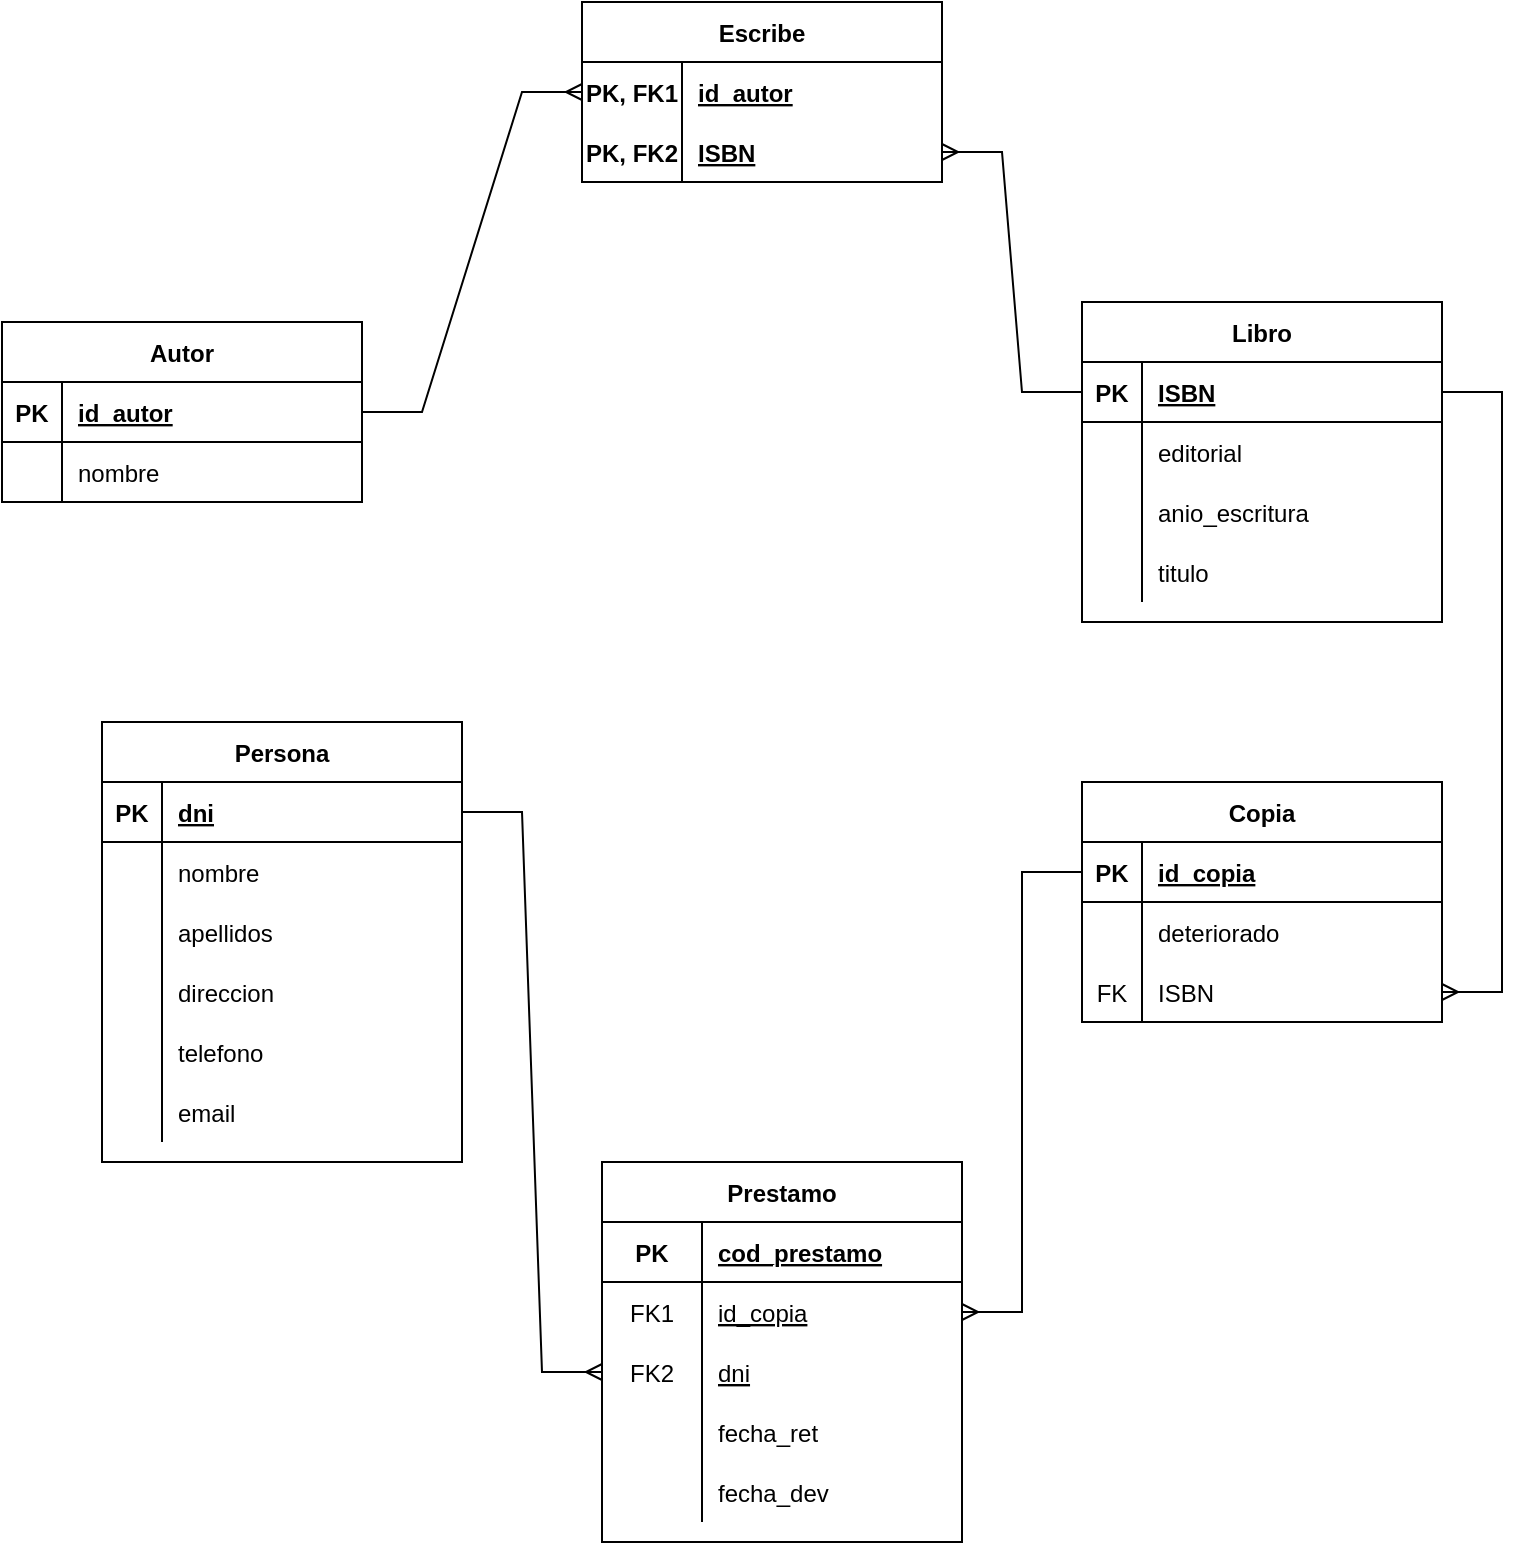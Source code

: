 <mxfile version="16.5.1" type="device"><diagram id="R2lEEEUBdFMjLlhIrx00" name="Page-1"><mxGraphModel dx="1102" dy="685" grid="1" gridSize="10" guides="1" tooltips="1" connect="1" arrows="1" fold="1" page="1" pageScale="1" pageWidth="850" pageHeight="1100" math="0" shadow="0" extFonts="Permanent Marker^https://fonts.googleapis.com/css?family=Permanent+Marker"><root><mxCell id="0"/><mxCell id="1" parent="0"/><mxCell id="UFgGB9kS0tSjBoRq6BNC-1" value="Autor" style="shape=table;startSize=30;container=1;collapsible=1;childLayout=tableLayout;fixedRows=1;rowLines=0;fontStyle=1;align=center;resizeLast=1;" parent="1" vertex="1"><mxGeometry x="30" y="190" width="180" height="90" as="geometry"/></mxCell><mxCell id="UFgGB9kS0tSjBoRq6BNC-2" value="" style="shape=tableRow;horizontal=0;startSize=0;swimlaneHead=0;swimlaneBody=0;fillColor=none;collapsible=0;dropTarget=0;points=[[0,0.5],[1,0.5]];portConstraint=eastwest;top=0;left=0;right=0;bottom=1;" parent="UFgGB9kS0tSjBoRq6BNC-1" vertex="1"><mxGeometry y="30" width="180" height="30" as="geometry"/></mxCell><mxCell id="UFgGB9kS0tSjBoRq6BNC-3" value="PK" style="shape=partialRectangle;connectable=0;fillColor=none;top=0;left=0;bottom=0;right=0;fontStyle=1;overflow=hidden;" parent="UFgGB9kS0tSjBoRq6BNC-2" vertex="1"><mxGeometry width="30" height="30" as="geometry"><mxRectangle width="30" height="30" as="alternateBounds"/></mxGeometry></mxCell><mxCell id="UFgGB9kS0tSjBoRq6BNC-4" value="id_autor" style="shape=partialRectangle;connectable=0;fillColor=none;top=0;left=0;bottom=0;right=0;align=left;spacingLeft=6;fontStyle=5;overflow=hidden;" parent="UFgGB9kS0tSjBoRq6BNC-2" vertex="1"><mxGeometry x="30" width="150" height="30" as="geometry"><mxRectangle width="150" height="30" as="alternateBounds"/></mxGeometry></mxCell><mxCell id="UFgGB9kS0tSjBoRq6BNC-5" value="" style="shape=tableRow;horizontal=0;startSize=0;swimlaneHead=0;swimlaneBody=0;fillColor=none;collapsible=0;dropTarget=0;points=[[0,0.5],[1,0.5]];portConstraint=eastwest;top=0;left=0;right=0;bottom=0;" parent="UFgGB9kS0tSjBoRq6BNC-1" vertex="1"><mxGeometry y="60" width="180" height="30" as="geometry"/></mxCell><mxCell id="UFgGB9kS0tSjBoRq6BNC-6" value="" style="shape=partialRectangle;connectable=0;fillColor=none;top=0;left=0;bottom=0;right=0;editable=1;overflow=hidden;" parent="UFgGB9kS0tSjBoRq6BNC-5" vertex="1"><mxGeometry width="30" height="30" as="geometry"><mxRectangle width="30" height="30" as="alternateBounds"/></mxGeometry></mxCell><mxCell id="UFgGB9kS0tSjBoRq6BNC-7" value="nombre" style="shape=partialRectangle;connectable=0;fillColor=none;top=0;left=0;bottom=0;right=0;align=left;spacingLeft=6;overflow=hidden;" parent="UFgGB9kS0tSjBoRq6BNC-5" vertex="1"><mxGeometry x="30" width="150" height="30" as="geometry"><mxRectangle width="150" height="30" as="alternateBounds"/></mxGeometry></mxCell><mxCell id="UFgGB9kS0tSjBoRq6BNC-14" value="Libro" style="shape=table;startSize=30;container=1;collapsible=1;childLayout=tableLayout;fixedRows=1;rowLines=0;fontStyle=1;align=center;resizeLast=1;" parent="1" vertex="1"><mxGeometry x="570" y="180" width="180" height="160" as="geometry"/></mxCell><mxCell id="UFgGB9kS0tSjBoRq6BNC-15" value="" style="shape=tableRow;horizontal=0;startSize=0;swimlaneHead=0;swimlaneBody=0;fillColor=none;collapsible=0;dropTarget=0;points=[[0,0.5],[1,0.5]];portConstraint=eastwest;top=0;left=0;right=0;bottom=1;" parent="UFgGB9kS0tSjBoRq6BNC-14" vertex="1"><mxGeometry y="30" width="180" height="30" as="geometry"/></mxCell><mxCell id="UFgGB9kS0tSjBoRq6BNC-16" value="PK" style="shape=partialRectangle;connectable=0;fillColor=none;top=0;left=0;bottom=0;right=0;fontStyle=1;overflow=hidden;" parent="UFgGB9kS0tSjBoRq6BNC-15" vertex="1"><mxGeometry width="30" height="30" as="geometry"><mxRectangle width="30" height="30" as="alternateBounds"/></mxGeometry></mxCell><mxCell id="UFgGB9kS0tSjBoRq6BNC-17" value="ISBN" style="shape=partialRectangle;connectable=0;fillColor=none;top=0;left=0;bottom=0;right=0;align=left;spacingLeft=6;fontStyle=5;overflow=hidden;" parent="UFgGB9kS0tSjBoRq6BNC-15" vertex="1"><mxGeometry x="30" width="150" height="30" as="geometry"><mxRectangle width="150" height="30" as="alternateBounds"/></mxGeometry></mxCell><mxCell id="UFgGB9kS0tSjBoRq6BNC-18" value="" style="shape=tableRow;horizontal=0;startSize=0;swimlaneHead=0;swimlaneBody=0;fillColor=none;collapsible=0;dropTarget=0;points=[[0,0.5],[1,0.5]];portConstraint=eastwest;top=0;left=0;right=0;bottom=0;" parent="UFgGB9kS0tSjBoRq6BNC-14" vertex="1"><mxGeometry y="60" width="180" height="30" as="geometry"/></mxCell><mxCell id="UFgGB9kS0tSjBoRq6BNC-19" value="" style="shape=partialRectangle;connectable=0;fillColor=none;top=0;left=0;bottom=0;right=0;editable=1;overflow=hidden;" parent="UFgGB9kS0tSjBoRq6BNC-18" vertex="1"><mxGeometry width="30" height="30" as="geometry"><mxRectangle width="30" height="30" as="alternateBounds"/></mxGeometry></mxCell><mxCell id="UFgGB9kS0tSjBoRq6BNC-20" value="editorial" style="shape=partialRectangle;connectable=0;fillColor=none;top=0;left=0;bottom=0;right=0;align=left;spacingLeft=6;overflow=hidden;" parent="UFgGB9kS0tSjBoRq6BNC-18" vertex="1"><mxGeometry x="30" width="150" height="30" as="geometry"><mxRectangle width="150" height="30" as="alternateBounds"/></mxGeometry></mxCell><mxCell id="UFgGB9kS0tSjBoRq6BNC-21" value="" style="shape=tableRow;horizontal=0;startSize=0;swimlaneHead=0;swimlaneBody=0;fillColor=none;collapsible=0;dropTarget=0;points=[[0,0.5],[1,0.5]];portConstraint=eastwest;top=0;left=0;right=0;bottom=0;" parent="UFgGB9kS0tSjBoRq6BNC-14" vertex="1"><mxGeometry y="90" width="180" height="30" as="geometry"/></mxCell><mxCell id="UFgGB9kS0tSjBoRq6BNC-22" value="" style="shape=partialRectangle;connectable=0;fillColor=none;top=0;left=0;bottom=0;right=0;editable=1;overflow=hidden;" parent="UFgGB9kS0tSjBoRq6BNC-21" vertex="1"><mxGeometry width="30" height="30" as="geometry"><mxRectangle width="30" height="30" as="alternateBounds"/></mxGeometry></mxCell><mxCell id="UFgGB9kS0tSjBoRq6BNC-23" value="anio_escritura" style="shape=partialRectangle;connectable=0;fillColor=none;top=0;left=0;bottom=0;right=0;align=left;spacingLeft=6;overflow=hidden;" parent="UFgGB9kS0tSjBoRq6BNC-21" vertex="1"><mxGeometry x="30" width="150" height="30" as="geometry"><mxRectangle width="150" height="30" as="alternateBounds"/></mxGeometry></mxCell><mxCell id="UFgGB9kS0tSjBoRq6BNC-24" value="" style="shape=tableRow;horizontal=0;startSize=0;swimlaneHead=0;swimlaneBody=0;fillColor=none;collapsible=0;dropTarget=0;points=[[0,0.5],[1,0.5]];portConstraint=eastwest;top=0;left=0;right=0;bottom=0;" parent="UFgGB9kS0tSjBoRq6BNC-14" vertex="1"><mxGeometry y="120" width="180" height="30" as="geometry"/></mxCell><mxCell id="UFgGB9kS0tSjBoRq6BNC-25" value="" style="shape=partialRectangle;connectable=0;fillColor=none;top=0;left=0;bottom=0;right=0;editable=1;overflow=hidden;" parent="UFgGB9kS0tSjBoRq6BNC-24" vertex="1"><mxGeometry width="30" height="30" as="geometry"><mxRectangle width="30" height="30" as="alternateBounds"/></mxGeometry></mxCell><mxCell id="UFgGB9kS0tSjBoRq6BNC-26" value="titulo" style="shape=partialRectangle;connectable=0;fillColor=none;top=0;left=0;bottom=0;right=0;align=left;spacingLeft=6;overflow=hidden;" parent="UFgGB9kS0tSjBoRq6BNC-24" vertex="1"><mxGeometry x="30" width="150" height="30" as="geometry"><mxRectangle width="150" height="30" as="alternateBounds"/></mxGeometry></mxCell><mxCell id="UFgGB9kS0tSjBoRq6BNC-27" value="Escribe" style="shape=table;startSize=30;container=1;collapsible=1;childLayout=tableLayout;fixedRows=1;rowLines=0;fontStyle=1;align=center;resizeLast=1;" parent="1" vertex="1"><mxGeometry x="320" y="30" width="180" height="90" as="geometry"><mxRectangle x="320" y="30" width="80" height="30" as="alternateBounds"/></mxGeometry></mxCell><mxCell id="UFgGB9kS0tSjBoRq6BNC-41" value="" style="shape=tableRow;horizontal=0;startSize=0;swimlaneHead=0;swimlaneBody=0;fillColor=none;collapsible=0;dropTarget=0;points=[[0,0.5],[1,0.5]];portConstraint=eastwest;top=0;left=0;right=0;bottom=0;" parent="UFgGB9kS0tSjBoRq6BNC-27" vertex="1"><mxGeometry y="30" width="180" height="30" as="geometry"/></mxCell><mxCell id="UFgGB9kS0tSjBoRq6BNC-42" value="PK, FK1" style="shape=partialRectangle;connectable=0;fillColor=none;top=0;left=0;bottom=0;right=0;fontStyle=1;overflow=hidden;" parent="UFgGB9kS0tSjBoRq6BNC-41" vertex="1"><mxGeometry width="50" height="30" as="geometry"><mxRectangle width="50" height="30" as="alternateBounds"/></mxGeometry></mxCell><mxCell id="UFgGB9kS0tSjBoRq6BNC-43" value="id_autor" style="shape=partialRectangle;connectable=0;fillColor=none;top=0;left=0;bottom=0;right=0;align=left;spacingLeft=6;fontStyle=5;overflow=hidden;" parent="UFgGB9kS0tSjBoRq6BNC-41" vertex="1"><mxGeometry x="50" width="130" height="30" as="geometry"><mxRectangle width="130" height="30" as="alternateBounds"/></mxGeometry></mxCell><mxCell id="UFgGB9kS0tSjBoRq6BNC-28" value="" style="shape=tableRow;horizontal=0;startSize=0;swimlaneHead=0;swimlaneBody=0;fillColor=none;collapsible=0;dropTarget=0;points=[[0,0.5],[1,0.5]];portConstraint=eastwest;top=0;left=0;right=0;bottom=1;" parent="UFgGB9kS0tSjBoRq6BNC-27" vertex="1"><mxGeometry y="60" width="180" height="30" as="geometry"/></mxCell><mxCell id="UFgGB9kS0tSjBoRq6BNC-29" value="PK, FK2" style="shape=partialRectangle;connectable=0;fillColor=none;top=0;left=0;bottom=0;right=0;fontStyle=1;overflow=hidden;" parent="UFgGB9kS0tSjBoRq6BNC-28" vertex="1"><mxGeometry width="50" height="30" as="geometry"><mxRectangle width="50" height="30" as="alternateBounds"/></mxGeometry></mxCell><mxCell id="UFgGB9kS0tSjBoRq6BNC-30" value="ISBN" style="shape=partialRectangle;connectable=0;fillColor=none;top=0;left=0;bottom=0;right=0;align=left;spacingLeft=6;fontStyle=5;overflow=hidden;" parent="UFgGB9kS0tSjBoRq6BNC-28" vertex="1"><mxGeometry x="50" width="130" height="30" as="geometry"><mxRectangle width="130" height="30" as="alternateBounds"/></mxGeometry></mxCell><mxCell id="UFgGB9kS0tSjBoRq6BNC-47" value="Persona" style="shape=table;startSize=30;container=1;collapsible=1;childLayout=tableLayout;fixedRows=1;rowLines=0;fontStyle=1;align=center;resizeLast=1;fillColor=none;" parent="1" vertex="1"><mxGeometry x="80" y="390" width="180" height="220" as="geometry"/></mxCell><mxCell id="UFgGB9kS0tSjBoRq6BNC-48" value="" style="shape=tableRow;horizontal=0;startSize=0;swimlaneHead=0;swimlaneBody=0;fillColor=none;collapsible=0;dropTarget=0;points=[[0,0.5],[1,0.5]];portConstraint=eastwest;top=0;left=0;right=0;bottom=1;" parent="UFgGB9kS0tSjBoRq6BNC-47" vertex="1"><mxGeometry y="30" width="180" height="30" as="geometry"/></mxCell><mxCell id="UFgGB9kS0tSjBoRq6BNC-49" value="PK" style="shape=partialRectangle;connectable=0;fillColor=none;top=0;left=0;bottom=0;right=0;fontStyle=1;overflow=hidden;" parent="UFgGB9kS0tSjBoRq6BNC-48" vertex="1"><mxGeometry width="30" height="30" as="geometry"><mxRectangle width="30" height="30" as="alternateBounds"/></mxGeometry></mxCell><mxCell id="UFgGB9kS0tSjBoRq6BNC-50" value="dni" style="shape=partialRectangle;connectable=0;fillColor=none;top=0;left=0;bottom=0;right=0;align=left;spacingLeft=6;fontStyle=5;overflow=hidden;" parent="UFgGB9kS0tSjBoRq6BNC-48" vertex="1"><mxGeometry x="30" width="150" height="30" as="geometry"><mxRectangle width="150" height="30" as="alternateBounds"/></mxGeometry></mxCell><mxCell id="UFgGB9kS0tSjBoRq6BNC-51" value="" style="shape=tableRow;horizontal=0;startSize=0;swimlaneHead=0;swimlaneBody=0;fillColor=none;collapsible=0;dropTarget=0;points=[[0,0.5],[1,0.5]];portConstraint=eastwest;top=0;left=0;right=0;bottom=0;" parent="UFgGB9kS0tSjBoRq6BNC-47" vertex="1"><mxGeometry y="60" width="180" height="30" as="geometry"/></mxCell><mxCell id="UFgGB9kS0tSjBoRq6BNC-52" value="" style="shape=partialRectangle;connectable=0;fillColor=none;top=0;left=0;bottom=0;right=0;editable=1;overflow=hidden;" parent="UFgGB9kS0tSjBoRq6BNC-51" vertex="1"><mxGeometry width="30" height="30" as="geometry"><mxRectangle width="30" height="30" as="alternateBounds"/></mxGeometry></mxCell><mxCell id="UFgGB9kS0tSjBoRq6BNC-53" value="nombre" style="shape=partialRectangle;connectable=0;fillColor=none;top=0;left=0;bottom=0;right=0;align=left;spacingLeft=6;overflow=hidden;" parent="UFgGB9kS0tSjBoRq6BNC-51" vertex="1"><mxGeometry x="30" width="150" height="30" as="geometry"><mxRectangle width="150" height="30" as="alternateBounds"/></mxGeometry></mxCell><mxCell id="UFgGB9kS0tSjBoRq6BNC-54" value="" style="shape=tableRow;horizontal=0;startSize=0;swimlaneHead=0;swimlaneBody=0;fillColor=none;collapsible=0;dropTarget=0;points=[[0,0.5],[1,0.5]];portConstraint=eastwest;top=0;left=0;right=0;bottom=0;" parent="UFgGB9kS0tSjBoRq6BNC-47" vertex="1"><mxGeometry y="90" width="180" height="30" as="geometry"/></mxCell><mxCell id="UFgGB9kS0tSjBoRq6BNC-55" value="" style="shape=partialRectangle;connectable=0;fillColor=none;top=0;left=0;bottom=0;right=0;editable=1;overflow=hidden;" parent="UFgGB9kS0tSjBoRq6BNC-54" vertex="1"><mxGeometry width="30" height="30" as="geometry"><mxRectangle width="30" height="30" as="alternateBounds"/></mxGeometry></mxCell><mxCell id="UFgGB9kS0tSjBoRq6BNC-56" value="apellidos" style="shape=partialRectangle;connectable=0;fillColor=none;top=0;left=0;bottom=0;right=0;align=left;spacingLeft=6;overflow=hidden;" parent="UFgGB9kS0tSjBoRq6BNC-54" vertex="1"><mxGeometry x="30" width="150" height="30" as="geometry"><mxRectangle width="150" height="30" as="alternateBounds"/></mxGeometry></mxCell><mxCell id="UFgGB9kS0tSjBoRq6BNC-57" value="" style="shape=tableRow;horizontal=0;startSize=0;swimlaneHead=0;swimlaneBody=0;fillColor=none;collapsible=0;dropTarget=0;points=[[0,0.5],[1,0.5]];portConstraint=eastwest;top=0;left=0;right=0;bottom=0;" parent="UFgGB9kS0tSjBoRq6BNC-47" vertex="1"><mxGeometry y="120" width="180" height="30" as="geometry"/></mxCell><mxCell id="UFgGB9kS0tSjBoRq6BNC-58" value="" style="shape=partialRectangle;connectable=0;fillColor=none;top=0;left=0;bottom=0;right=0;editable=1;overflow=hidden;" parent="UFgGB9kS0tSjBoRq6BNC-57" vertex="1"><mxGeometry width="30" height="30" as="geometry"><mxRectangle width="30" height="30" as="alternateBounds"/></mxGeometry></mxCell><mxCell id="UFgGB9kS0tSjBoRq6BNC-59" value="direccion" style="shape=partialRectangle;connectable=0;fillColor=none;top=0;left=0;bottom=0;right=0;align=left;spacingLeft=6;overflow=hidden;" parent="UFgGB9kS0tSjBoRq6BNC-57" vertex="1"><mxGeometry x="30" width="150" height="30" as="geometry"><mxRectangle width="150" height="30" as="alternateBounds"/></mxGeometry></mxCell><mxCell id="UFgGB9kS0tSjBoRq6BNC-61" value="" style="shape=tableRow;horizontal=0;startSize=0;swimlaneHead=0;swimlaneBody=0;fillColor=none;collapsible=0;dropTarget=0;points=[[0,0.5],[1,0.5]];portConstraint=eastwest;top=0;left=0;right=0;bottom=0;" parent="UFgGB9kS0tSjBoRq6BNC-47" vertex="1"><mxGeometry y="150" width="180" height="30" as="geometry"/></mxCell><mxCell id="UFgGB9kS0tSjBoRq6BNC-62" value="" style="shape=partialRectangle;connectable=0;fillColor=none;top=0;left=0;bottom=0;right=0;editable=1;overflow=hidden;" parent="UFgGB9kS0tSjBoRq6BNC-61" vertex="1"><mxGeometry width="30" height="30" as="geometry"><mxRectangle width="30" height="30" as="alternateBounds"/></mxGeometry></mxCell><mxCell id="UFgGB9kS0tSjBoRq6BNC-63" value="telefono" style="shape=partialRectangle;connectable=0;fillColor=none;top=0;left=0;bottom=0;right=0;align=left;spacingLeft=6;overflow=hidden;" parent="UFgGB9kS0tSjBoRq6BNC-61" vertex="1"><mxGeometry x="30" width="150" height="30" as="geometry"><mxRectangle width="150" height="30" as="alternateBounds"/></mxGeometry></mxCell><mxCell id="UFgGB9kS0tSjBoRq6BNC-65" value="" style="shape=tableRow;horizontal=0;startSize=0;swimlaneHead=0;swimlaneBody=0;fillColor=none;collapsible=0;dropTarget=0;points=[[0,0.5],[1,0.5]];portConstraint=eastwest;top=0;left=0;right=0;bottom=0;" parent="UFgGB9kS0tSjBoRq6BNC-47" vertex="1"><mxGeometry y="180" width="180" height="30" as="geometry"/></mxCell><mxCell id="UFgGB9kS0tSjBoRq6BNC-66" value="" style="shape=partialRectangle;connectable=0;fillColor=none;top=0;left=0;bottom=0;right=0;editable=1;overflow=hidden;" parent="UFgGB9kS0tSjBoRq6BNC-65" vertex="1"><mxGeometry width="30" height="30" as="geometry"><mxRectangle width="30" height="30" as="alternateBounds"/></mxGeometry></mxCell><mxCell id="UFgGB9kS0tSjBoRq6BNC-67" value="email" style="shape=partialRectangle;connectable=0;fillColor=none;top=0;left=0;bottom=0;right=0;align=left;spacingLeft=6;overflow=hidden;" parent="UFgGB9kS0tSjBoRq6BNC-65" vertex="1"><mxGeometry x="30" width="150" height="30" as="geometry"><mxRectangle width="150" height="30" as="alternateBounds"/></mxGeometry></mxCell><mxCell id="UFgGB9kS0tSjBoRq6BNC-68" value="Copia" style="shape=table;startSize=30;container=1;collapsible=1;childLayout=tableLayout;fixedRows=1;rowLines=0;fontStyle=1;align=center;resizeLast=1;fillColor=none;" parent="1" vertex="1"><mxGeometry x="570" y="420" width="180" height="120" as="geometry"/></mxCell><mxCell id="UFgGB9kS0tSjBoRq6BNC-69" value="" style="shape=tableRow;horizontal=0;startSize=0;swimlaneHead=0;swimlaneBody=0;fillColor=none;collapsible=0;dropTarget=0;points=[[0,0.5],[1,0.5]];portConstraint=eastwest;top=0;left=0;right=0;bottom=1;" parent="UFgGB9kS0tSjBoRq6BNC-68" vertex="1"><mxGeometry y="30" width="180" height="30" as="geometry"/></mxCell><mxCell id="UFgGB9kS0tSjBoRq6BNC-70" value="PK" style="shape=partialRectangle;connectable=0;fillColor=none;top=0;left=0;bottom=0;right=0;fontStyle=1;overflow=hidden;" parent="UFgGB9kS0tSjBoRq6BNC-69" vertex="1"><mxGeometry width="30" height="30" as="geometry"><mxRectangle width="30" height="30" as="alternateBounds"/></mxGeometry></mxCell><mxCell id="UFgGB9kS0tSjBoRq6BNC-71" value="id_copia" style="shape=partialRectangle;connectable=0;fillColor=none;top=0;left=0;bottom=0;right=0;align=left;spacingLeft=6;fontStyle=5;overflow=hidden;" parent="UFgGB9kS0tSjBoRq6BNC-69" vertex="1"><mxGeometry x="30" width="150" height="30" as="geometry"><mxRectangle width="150" height="30" as="alternateBounds"/></mxGeometry></mxCell><mxCell id="UFgGB9kS0tSjBoRq6BNC-72" value="" style="shape=tableRow;horizontal=0;startSize=0;swimlaneHead=0;swimlaneBody=0;fillColor=none;collapsible=0;dropTarget=0;points=[[0,0.5],[1,0.5]];portConstraint=eastwest;top=0;left=0;right=0;bottom=0;" parent="UFgGB9kS0tSjBoRq6BNC-68" vertex="1"><mxGeometry y="60" width="180" height="30" as="geometry"/></mxCell><mxCell id="UFgGB9kS0tSjBoRq6BNC-73" value="" style="shape=partialRectangle;connectable=0;fillColor=none;top=0;left=0;bottom=0;right=0;editable=1;overflow=hidden;" parent="UFgGB9kS0tSjBoRq6BNC-72" vertex="1"><mxGeometry width="30" height="30" as="geometry"><mxRectangle width="30" height="30" as="alternateBounds"/></mxGeometry></mxCell><mxCell id="UFgGB9kS0tSjBoRq6BNC-74" value="deteriorado" style="shape=partialRectangle;connectable=0;fillColor=none;top=0;left=0;bottom=0;right=0;align=left;spacingLeft=6;overflow=hidden;" parent="UFgGB9kS0tSjBoRq6BNC-72" vertex="1"><mxGeometry x="30" width="150" height="30" as="geometry"><mxRectangle width="150" height="30" as="alternateBounds"/></mxGeometry></mxCell><mxCell id="UFgGB9kS0tSjBoRq6BNC-144" value="" style="shape=tableRow;horizontal=0;startSize=0;swimlaneHead=0;swimlaneBody=0;fillColor=none;collapsible=0;dropTarget=0;points=[[0,0.5],[1,0.5]];portConstraint=eastwest;top=0;left=0;right=0;bottom=0;" parent="UFgGB9kS0tSjBoRq6BNC-68" vertex="1"><mxGeometry y="90" width="180" height="30" as="geometry"/></mxCell><mxCell id="UFgGB9kS0tSjBoRq6BNC-145" value="FK" style="shape=partialRectangle;connectable=0;fillColor=none;top=0;left=0;bottom=0;right=0;fontStyle=0;overflow=hidden;" parent="UFgGB9kS0tSjBoRq6BNC-144" vertex="1"><mxGeometry width="30" height="30" as="geometry"><mxRectangle width="30" height="30" as="alternateBounds"/></mxGeometry></mxCell><mxCell id="UFgGB9kS0tSjBoRq6BNC-146" value="ISBN" style="shape=partialRectangle;connectable=0;fillColor=none;top=0;left=0;bottom=0;right=0;align=left;spacingLeft=6;fontStyle=0;overflow=hidden;" parent="UFgGB9kS0tSjBoRq6BNC-144" vertex="1"><mxGeometry x="30" width="150" height="30" as="geometry"><mxRectangle width="150" height="30" as="alternateBounds"/></mxGeometry></mxCell><mxCell id="UFgGB9kS0tSjBoRq6BNC-81" value="Prestamo" style="shape=table;startSize=30;container=1;collapsible=1;childLayout=tableLayout;fixedRows=1;rowLines=0;fontStyle=1;align=center;resizeLast=1;fillColor=none;" parent="1" vertex="1"><mxGeometry x="330" y="610" width="180" height="190" as="geometry"/></mxCell><mxCell id="UFgGB9kS0tSjBoRq6BNC-82" value="" style="shape=tableRow;horizontal=0;startSize=0;swimlaneHead=0;swimlaneBody=0;fillColor=none;collapsible=0;dropTarget=0;points=[[0,0.5],[1,0.5]];portConstraint=eastwest;top=0;left=0;right=0;bottom=1;strokeColor=default;" parent="UFgGB9kS0tSjBoRq6BNC-81" vertex="1"><mxGeometry y="30" width="180" height="30" as="geometry"/></mxCell><mxCell id="UFgGB9kS0tSjBoRq6BNC-83" value="PK" style="shape=partialRectangle;connectable=0;fillColor=none;top=0;left=0;bottom=0;right=0;fontStyle=1;overflow=hidden;" parent="UFgGB9kS0tSjBoRq6BNC-82" vertex="1"><mxGeometry width="50" height="30" as="geometry"><mxRectangle width="50" height="30" as="alternateBounds"/></mxGeometry></mxCell><mxCell id="UFgGB9kS0tSjBoRq6BNC-84" value="cod_prestamo" style="shape=partialRectangle;connectable=0;fillColor=none;top=0;left=0;bottom=0;right=0;align=left;spacingLeft=6;fontStyle=5;overflow=hidden;" parent="UFgGB9kS0tSjBoRq6BNC-82" vertex="1"><mxGeometry x="50" width="130" height="30" as="geometry"><mxRectangle width="130" height="30" as="alternateBounds"/></mxGeometry></mxCell><mxCell id="UFgGB9kS0tSjBoRq6BNC-134" value="" style="shape=tableRow;horizontal=0;startSize=0;swimlaneHead=0;swimlaneBody=0;fillColor=none;collapsible=0;dropTarget=0;points=[[0,0.5],[1,0.5]];portConstraint=eastwest;top=0;left=0;right=0;bottom=1;strokeColor=none;" parent="UFgGB9kS0tSjBoRq6BNC-81" vertex="1"><mxGeometry y="60" width="180" height="30" as="geometry"/></mxCell><mxCell id="UFgGB9kS0tSjBoRq6BNC-135" value="FK1" style="shape=partialRectangle;connectable=0;fillColor=none;top=0;left=0;bottom=0;right=0;fontStyle=0;overflow=hidden;" parent="UFgGB9kS0tSjBoRq6BNC-134" vertex="1"><mxGeometry width="50" height="30" as="geometry"><mxRectangle width="50" height="30" as="alternateBounds"/></mxGeometry></mxCell><mxCell id="UFgGB9kS0tSjBoRq6BNC-136" value="id_copia" style="shape=partialRectangle;connectable=0;fillColor=none;top=0;left=0;bottom=0;right=0;align=left;spacingLeft=6;fontStyle=4;overflow=hidden;" parent="UFgGB9kS0tSjBoRq6BNC-134" vertex="1"><mxGeometry x="50" width="130" height="30" as="geometry"><mxRectangle width="130" height="30" as="alternateBounds"/></mxGeometry></mxCell><mxCell id="UFgGB9kS0tSjBoRq6BNC-153" value="" style="shape=tableRow;horizontal=0;startSize=0;swimlaneHead=0;swimlaneBody=0;fillColor=none;collapsible=0;dropTarget=0;points=[[0,0.5],[1,0.5]];portConstraint=eastwest;top=0;left=0;right=0;bottom=1;strokeColor=none;fontStyle=0" parent="UFgGB9kS0tSjBoRq6BNC-81" vertex="1"><mxGeometry y="90" width="180" height="30" as="geometry"/></mxCell><mxCell id="UFgGB9kS0tSjBoRq6BNC-154" value="FK2" style="shape=partialRectangle;connectable=0;fillColor=none;top=0;left=0;bottom=0;right=0;fontStyle=0;overflow=hidden;" parent="UFgGB9kS0tSjBoRq6BNC-153" vertex="1"><mxGeometry width="50" height="30" as="geometry"><mxRectangle width="50" height="30" as="alternateBounds"/></mxGeometry></mxCell><mxCell id="UFgGB9kS0tSjBoRq6BNC-155" value="dni" style="shape=partialRectangle;connectable=0;fillColor=none;top=0;left=0;bottom=0;right=0;align=left;spacingLeft=6;fontStyle=4;overflow=hidden;" parent="UFgGB9kS0tSjBoRq6BNC-153" vertex="1"><mxGeometry x="50" width="130" height="30" as="geometry"><mxRectangle width="130" height="30" as="alternateBounds"/></mxGeometry></mxCell><mxCell id="UFgGB9kS0tSjBoRq6BNC-85" value="" style="shape=tableRow;horizontal=0;startSize=0;swimlaneHead=0;swimlaneBody=0;fillColor=none;collapsible=0;dropTarget=0;points=[[0,0.5],[1,0.5]];portConstraint=eastwest;top=0;left=0;right=0;bottom=0;" parent="UFgGB9kS0tSjBoRq6BNC-81" vertex="1"><mxGeometry y="120" width="180" height="30" as="geometry"/></mxCell><mxCell id="UFgGB9kS0tSjBoRq6BNC-86" value="" style="shape=partialRectangle;connectable=0;fillColor=none;top=0;left=0;bottom=0;right=0;editable=1;overflow=hidden;" parent="UFgGB9kS0tSjBoRq6BNC-85" vertex="1"><mxGeometry width="50" height="30" as="geometry"><mxRectangle width="50" height="30" as="alternateBounds"/></mxGeometry></mxCell><mxCell id="UFgGB9kS0tSjBoRq6BNC-87" value="fecha_ret" style="shape=partialRectangle;connectable=0;fillColor=none;top=0;left=0;bottom=0;right=0;align=left;spacingLeft=6;overflow=hidden;" parent="UFgGB9kS0tSjBoRq6BNC-85" vertex="1"><mxGeometry x="50" width="130" height="30" as="geometry"><mxRectangle width="130" height="30" as="alternateBounds"/></mxGeometry></mxCell><mxCell id="UFgGB9kS0tSjBoRq6BNC-88" value="" style="shape=tableRow;horizontal=0;startSize=0;swimlaneHead=0;swimlaneBody=0;fillColor=none;collapsible=0;dropTarget=0;points=[[0,0.5],[1,0.5]];portConstraint=eastwest;top=0;left=0;right=0;bottom=0;" parent="UFgGB9kS0tSjBoRq6BNC-81" vertex="1"><mxGeometry y="150" width="180" height="30" as="geometry"/></mxCell><mxCell id="UFgGB9kS0tSjBoRq6BNC-89" value="" style="shape=partialRectangle;connectable=0;fillColor=none;top=0;left=0;bottom=0;right=0;editable=1;overflow=hidden;" parent="UFgGB9kS0tSjBoRq6BNC-88" vertex="1"><mxGeometry width="50" height="30" as="geometry"><mxRectangle width="50" height="30" as="alternateBounds"/></mxGeometry></mxCell><mxCell id="UFgGB9kS0tSjBoRq6BNC-90" value="fecha_dev" style="shape=partialRectangle;connectable=0;fillColor=none;top=0;left=0;bottom=0;right=0;align=left;spacingLeft=6;overflow=hidden;" parent="UFgGB9kS0tSjBoRq6BNC-88" vertex="1"><mxGeometry x="50" width="130" height="30" as="geometry"><mxRectangle width="130" height="30" as="alternateBounds"/></mxGeometry></mxCell><mxCell id="UFgGB9kS0tSjBoRq6BNC-141" value="" style="edgeStyle=entityRelationEdgeStyle;fontSize=12;html=1;endArrow=ERmany;rounded=0;exitX=1;exitY=0.5;exitDx=0;exitDy=0;entryX=0;entryY=0.5;entryDx=0;entryDy=0;" parent="1" source="UFgGB9kS0tSjBoRq6BNC-2" target="UFgGB9kS0tSjBoRq6BNC-41" edge="1"><mxGeometry width="100" height="100" relative="1" as="geometry"><mxPoint x="320" y="320" as="sourcePoint"/><mxPoint x="420" y="220" as="targetPoint"/></mxGeometry></mxCell><mxCell id="UFgGB9kS0tSjBoRq6BNC-142" value="" style="edgeStyle=entityRelationEdgeStyle;fontSize=12;html=1;endArrow=ERmany;rounded=0;entryX=1;entryY=0.5;entryDx=0;entryDy=0;exitX=0;exitY=0.5;exitDx=0;exitDy=0;" parent="1" source="UFgGB9kS0tSjBoRq6BNC-15" target="UFgGB9kS0tSjBoRq6BNC-28" edge="1"><mxGeometry width="100" height="100" relative="1" as="geometry"><mxPoint x="320" y="320" as="sourcePoint"/><mxPoint x="420" y="220" as="targetPoint"/></mxGeometry></mxCell><mxCell id="UFgGB9kS0tSjBoRq6BNC-147" value="" style="edgeStyle=entityRelationEdgeStyle;fontSize=12;html=1;endArrow=ERmany;rounded=0;entryX=1;entryY=0.5;entryDx=0;entryDy=0;" parent="1" source="UFgGB9kS0tSjBoRq6BNC-15" target="UFgGB9kS0tSjBoRq6BNC-144" edge="1"><mxGeometry width="100" height="100" relative="1" as="geometry"><mxPoint x="800" y="230" as="sourcePoint"/><mxPoint x="560" y="510" as="targetPoint"/></mxGeometry></mxCell><mxCell id="UFgGB9kS0tSjBoRq6BNC-156" value="" style="edgeStyle=entityRelationEdgeStyle;fontSize=12;html=1;endArrow=ERmany;rounded=0;exitX=0;exitY=0.5;exitDx=0;exitDy=0;entryX=1;entryY=0.5;entryDx=0;entryDy=0;" parent="1" source="UFgGB9kS0tSjBoRq6BNC-69" target="UFgGB9kS0tSjBoRq6BNC-134" edge="1"><mxGeometry width="100" height="100" relative="1" as="geometry"><mxPoint x="320" y="550" as="sourcePoint"/><mxPoint x="420" y="450" as="targetPoint"/></mxGeometry></mxCell><mxCell id="UFgGB9kS0tSjBoRq6BNC-157" value="" style="edgeStyle=entityRelationEdgeStyle;fontSize=12;html=1;endArrow=ERmany;rounded=0;exitX=1;exitY=0.5;exitDx=0;exitDy=0;entryX=0;entryY=0.5;entryDx=0;entryDy=0;" parent="1" source="UFgGB9kS0tSjBoRq6BNC-48" target="UFgGB9kS0tSjBoRq6BNC-153" edge="1"><mxGeometry width="100" height="100" relative="1" as="geometry"><mxPoint x="320" y="550" as="sourcePoint"/><mxPoint x="420" y="450" as="targetPoint"/></mxGeometry></mxCell></root></mxGraphModel></diagram></mxfile>